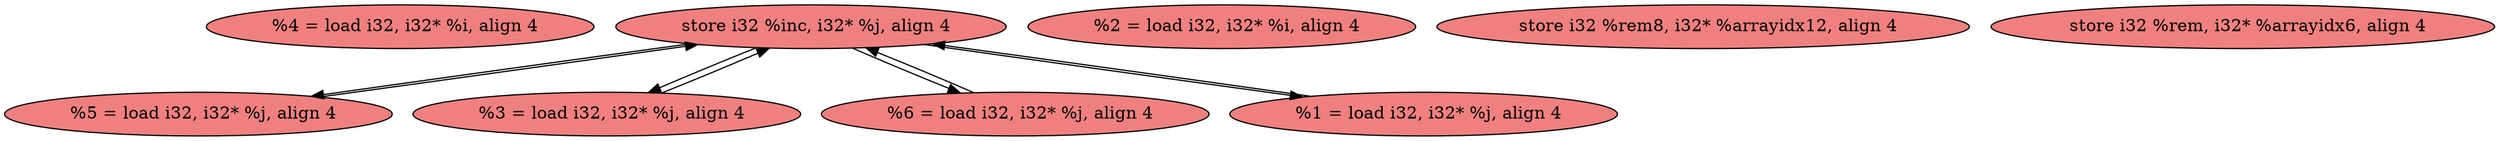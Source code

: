 
digraph G {


node143 [fillcolor=lightcoral,label="  %4 = load i32, i32* %i, align 4",shape=ellipse,style=filled ]
node136 [fillcolor=lightcoral,label="  store i32 %inc, i32* %j, align 4",shape=ellipse,style=filled ]
node144 [fillcolor=lightcoral,label="  %5 = load i32, i32* %j, align 4",shape=ellipse,style=filled ]
node142 [fillcolor=lightcoral,label="  %3 = load i32, i32* %j, align 4",shape=ellipse,style=filled ]
node138 [fillcolor=lightcoral,label="  %2 = load i32, i32* %i, align 4",shape=ellipse,style=filled ]
node137 [fillcolor=lightcoral,label="  %6 = load i32, i32* %j, align 4",shape=ellipse,style=filled ]
node141 [fillcolor=lightcoral,label="  store i32 %rem8, i32* %arrayidx12, align 4",shape=ellipse,style=filled ]
node139 [fillcolor=lightcoral,label="  %1 = load i32, i32* %j, align 4",shape=ellipse,style=filled ]
node140 [fillcolor=lightcoral,label="  store i32 %rem, i32* %arrayidx6, align 4",shape=ellipse,style=filled ]

node136->node144 [ ]
node144->node136 [ ]
node136->node142 [ ]
node142->node136 [ ]
node136->node139 [ ]
node136->node137 [ ]
node137->node136 [ ]
node139->node136 [ ]


}
